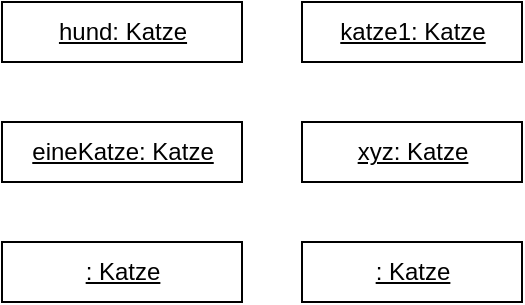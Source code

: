 <mxfile version="12.3.1" type="device" pages="1"><diagram id="QysOFV5IprV2MCWw1Rmz" name="Page-1"><mxGraphModel dx="1422" dy="921" grid="1" gridSize="10" guides="1" tooltips="1" connect="1" arrows="1" fold="1" page="1" pageScale="1" pageWidth="827" pageHeight="1169" math="0" shadow="0"><root><mxCell id="0"/><mxCell id="1" parent="0"/><mxCell id="qB4cJxWdBwDwS4S5cY-E-1" value="hund: Katze" style="html=1;fontStyle=4" parent="1" vertex="1"><mxGeometry x="20" y="20" width="120" height="30" as="geometry"/></mxCell><mxCell id="qB4cJxWdBwDwS4S5cY-E-2" value="katze1: Katze" style="html=1;fontStyle=4" parent="1" vertex="1"><mxGeometry x="170" y="20" width="110" height="30" as="geometry"/></mxCell><mxCell id="qB4cJxWdBwDwS4S5cY-E-3" value="eineKatze: Katze" style="html=1;fontStyle=4" parent="1" vertex="1"><mxGeometry x="20" y="80" width="120" height="30" as="geometry"/></mxCell><mxCell id="qB4cJxWdBwDwS4S5cY-E-4" value="xyz: Katze" style="html=1;fontStyle=4" parent="1" vertex="1"><mxGeometry x="170" y="80" width="110" height="30" as="geometry"/></mxCell><mxCell id="qB4cJxWdBwDwS4S5cY-E-5" value=": Katze" style="html=1;fontStyle=4" parent="1" vertex="1"><mxGeometry x="20" y="140" width="120" height="30" as="geometry"/></mxCell><mxCell id="qB4cJxWdBwDwS4S5cY-E-6" value=": Katze" style="html=1;fontStyle=4" parent="1" vertex="1"><mxGeometry x="170" y="140" width="110" height="30" as="geometry"/></mxCell></root></mxGraphModel></diagram></mxfile>
